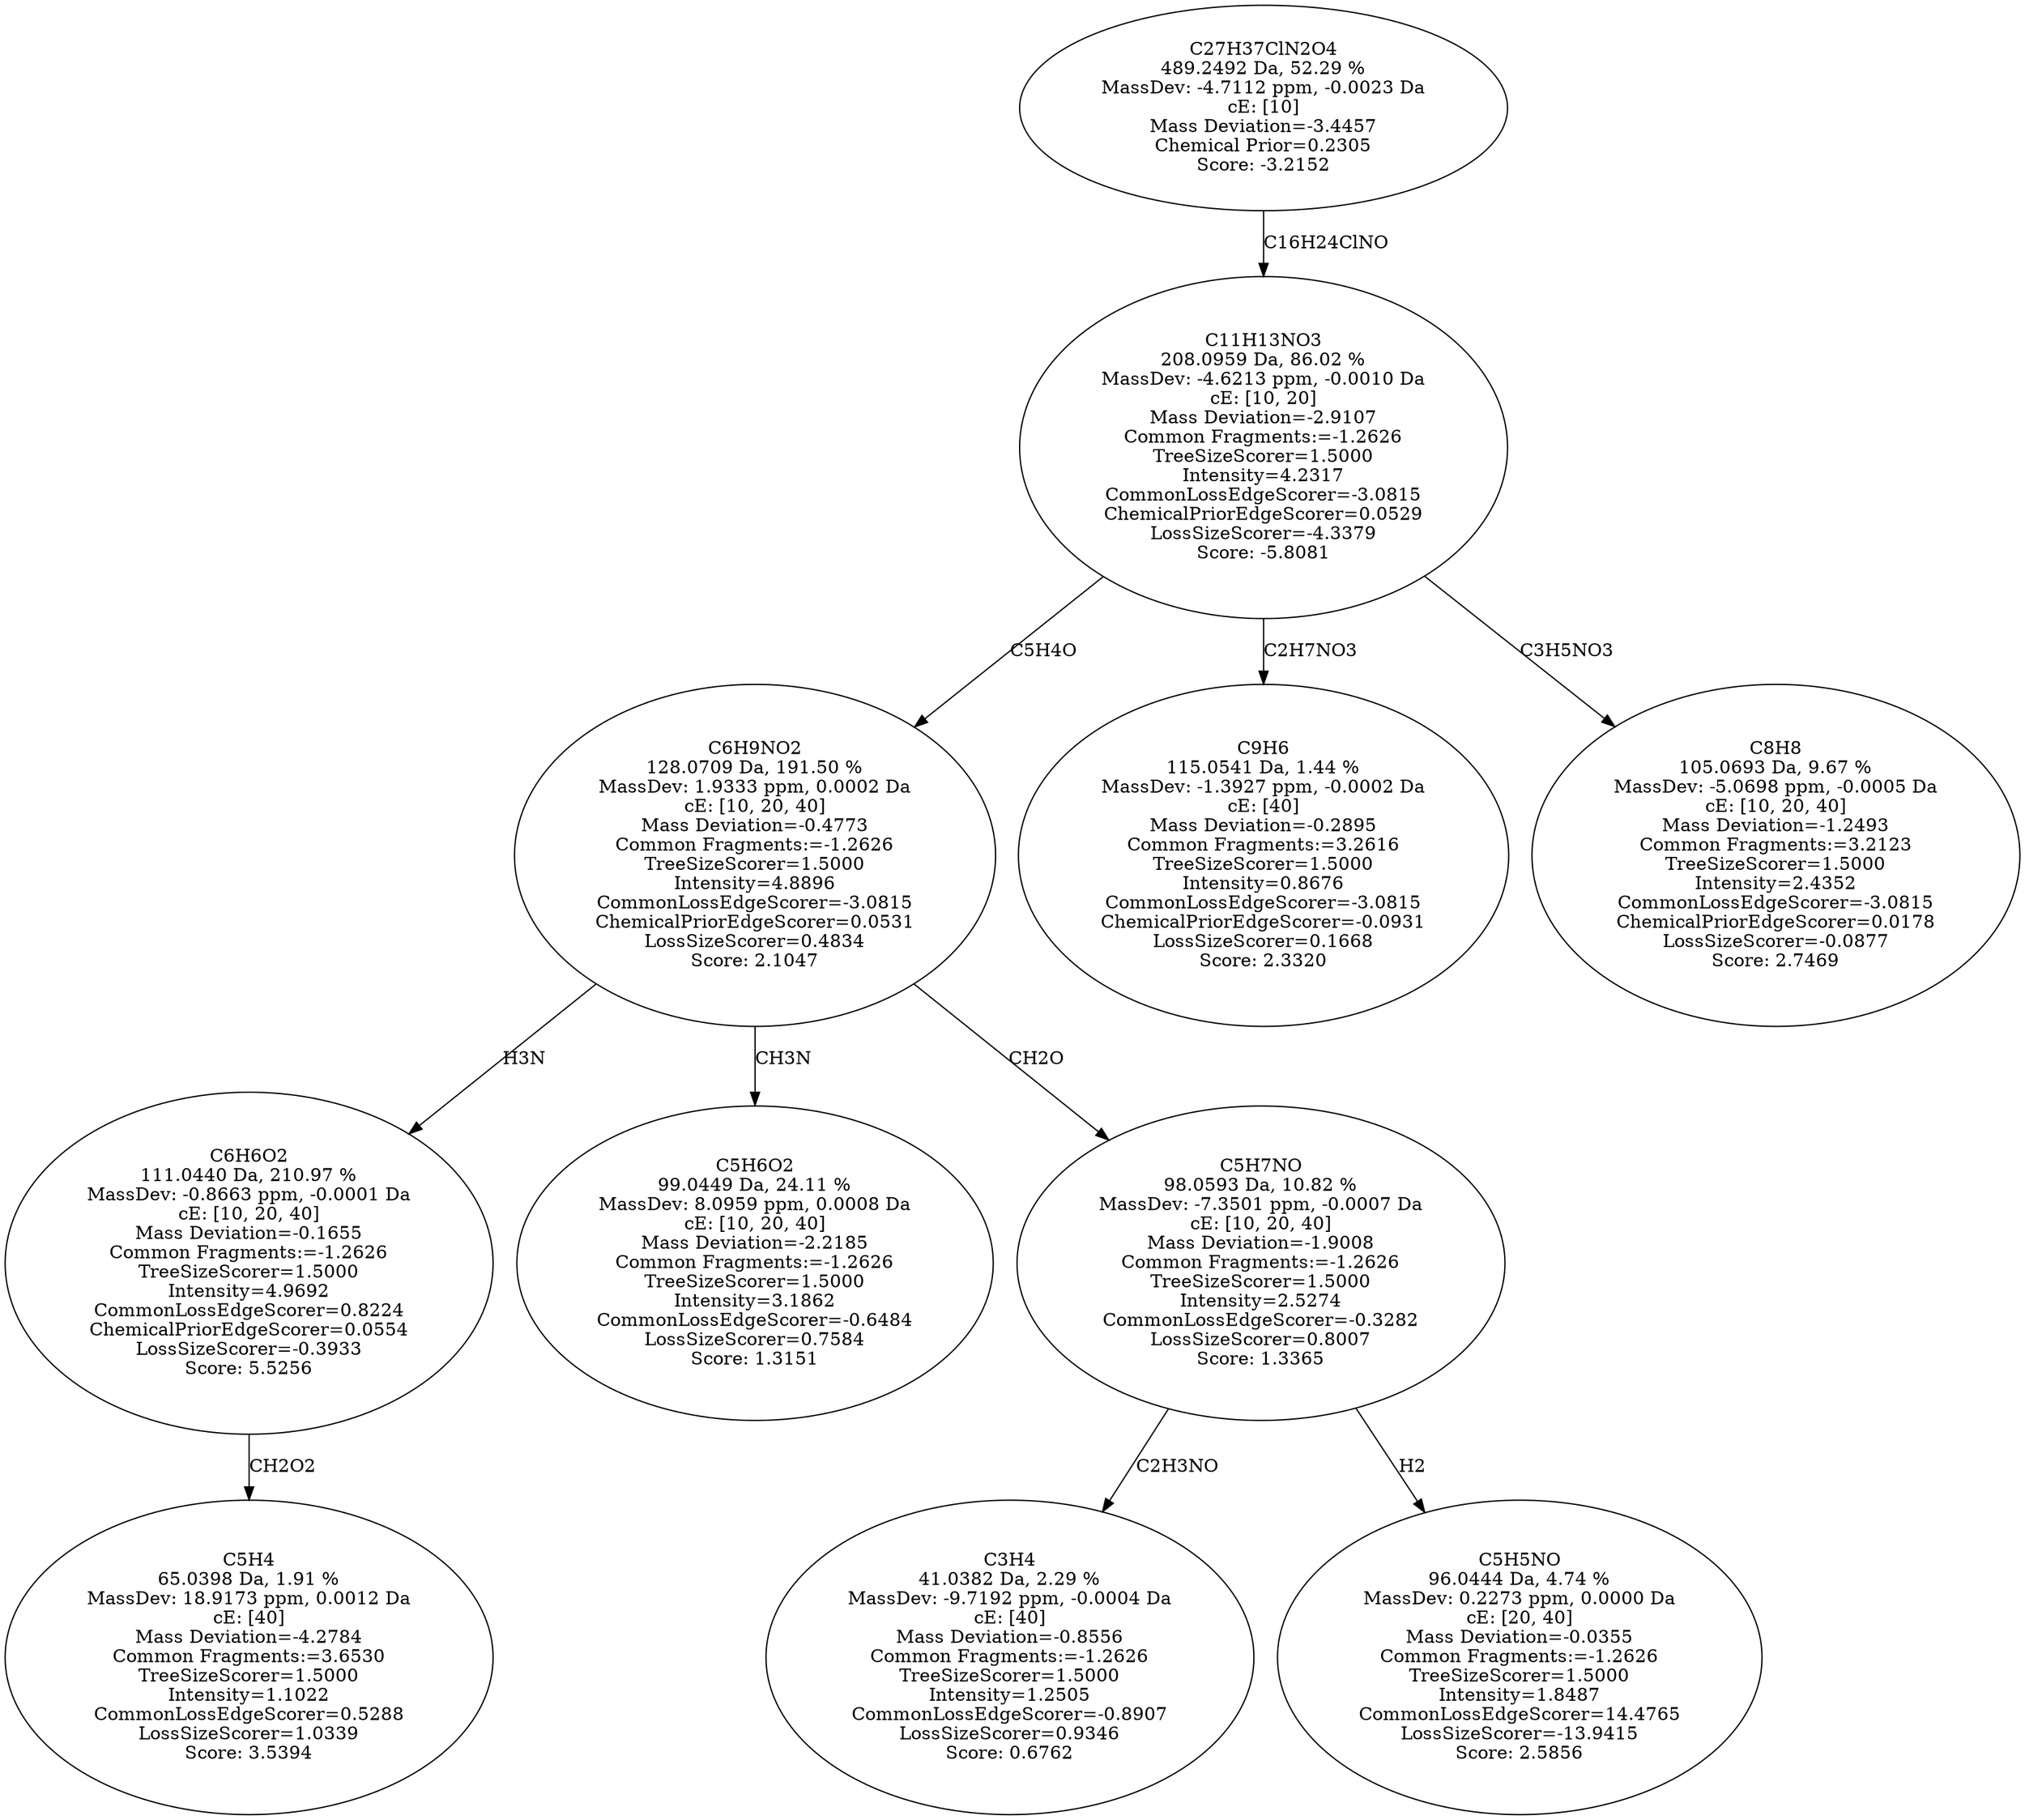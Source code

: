 strict digraph {
v1 [label="C5H4\n65.0398 Da, 1.91 %\nMassDev: 18.9173 ppm, 0.0012 Da\ncE: [40]\nMass Deviation=-4.2784\nCommon Fragments:=3.6530\nTreeSizeScorer=1.5000\nIntensity=1.1022\nCommonLossEdgeScorer=0.5288\nLossSizeScorer=1.0339\nScore: 3.5394"];
v2 [label="C6H6O2\n111.0440 Da, 210.97 %\nMassDev: -0.8663 ppm, -0.0001 Da\ncE: [10, 20, 40]\nMass Deviation=-0.1655\nCommon Fragments:=-1.2626\nTreeSizeScorer=1.5000\nIntensity=4.9692\nCommonLossEdgeScorer=0.8224\nChemicalPriorEdgeScorer=0.0554\nLossSizeScorer=-0.3933\nScore: 5.5256"];
v3 [label="C5H6O2\n99.0449 Da, 24.11 %\nMassDev: 8.0959 ppm, 0.0008 Da\ncE: [10, 20, 40]\nMass Deviation=-2.2185\nCommon Fragments:=-1.2626\nTreeSizeScorer=1.5000\nIntensity=3.1862\nCommonLossEdgeScorer=-0.6484\nLossSizeScorer=0.7584\nScore: 1.3151"];
v4 [label="C3H4\n41.0382 Da, 2.29 %\nMassDev: -9.7192 ppm, -0.0004 Da\ncE: [40]\nMass Deviation=-0.8556\nCommon Fragments:=-1.2626\nTreeSizeScorer=1.5000\nIntensity=1.2505\nCommonLossEdgeScorer=-0.8907\nLossSizeScorer=0.9346\nScore: 0.6762"];
v5 [label="C5H5NO\n96.0444 Da, 4.74 %\nMassDev: 0.2273 ppm, 0.0000 Da\ncE: [20, 40]\nMass Deviation=-0.0355\nCommon Fragments:=-1.2626\nTreeSizeScorer=1.5000\nIntensity=1.8487\nCommonLossEdgeScorer=14.4765\nLossSizeScorer=-13.9415\nScore: 2.5856"];
v6 [label="C5H7NO\n98.0593 Da, 10.82 %\nMassDev: -7.3501 ppm, -0.0007 Da\ncE: [10, 20, 40]\nMass Deviation=-1.9008\nCommon Fragments:=-1.2626\nTreeSizeScorer=1.5000\nIntensity=2.5274\nCommonLossEdgeScorer=-0.3282\nLossSizeScorer=0.8007\nScore: 1.3365"];
v7 [label="C6H9NO2\n128.0709 Da, 191.50 %\nMassDev: 1.9333 ppm, 0.0002 Da\ncE: [10, 20, 40]\nMass Deviation=-0.4773\nCommon Fragments:=-1.2626\nTreeSizeScorer=1.5000\nIntensity=4.8896\nCommonLossEdgeScorer=-3.0815\nChemicalPriorEdgeScorer=0.0531\nLossSizeScorer=0.4834\nScore: 2.1047"];
v8 [label="C9H6\n115.0541 Da, 1.44 %\nMassDev: -1.3927 ppm, -0.0002 Da\ncE: [40]\nMass Deviation=-0.2895\nCommon Fragments:=3.2616\nTreeSizeScorer=1.5000\nIntensity=0.8676\nCommonLossEdgeScorer=-3.0815\nChemicalPriorEdgeScorer=-0.0931\nLossSizeScorer=0.1668\nScore: 2.3320"];
v9 [label="C8H8\n105.0693 Da, 9.67 %\nMassDev: -5.0698 ppm, -0.0005 Da\ncE: [10, 20, 40]\nMass Deviation=-1.2493\nCommon Fragments:=3.2123\nTreeSizeScorer=1.5000\nIntensity=2.4352\nCommonLossEdgeScorer=-3.0815\nChemicalPriorEdgeScorer=0.0178\nLossSizeScorer=-0.0877\nScore: 2.7469"];
v10 [label="C11H13NO3\n208.0959 Da, 86.02 %\nMassDev: -4.6213 ppm, -0.0010 Da\ncE: [10, 20]\nMass Deviation=-2.9107\nCommon Fragments:=-1.2626\nTreeSizeScorer=1.5000\nIntensity=4.2317\nCommonLossEdgeScorer=-3.0815\nChemicalPriorEdgeScorer=0.0529\nLossSizeScorer=-4.3379\nScore: -5.8081"];
v11 [label="C27H37ClN2O4\n489.2492 Da, 52.29 %\nMassDev: -4.7112 ppm, -0.0023 Da\ncE: [10]\nMass Deviation=-3.4457\nChemical Prior=0.2305\nScore: -3.2152"];
v2 -> v1 [label="CH2O2"];
v7 -> v2 [label="H3N"];
v7 -> v3 [label="CH3N"];
v6 -> v4 [label="C2H3NO"];
v6 -> v5 [label="H2"];
v7 -> v6 [label="CH2O"];
v10 -> v7 [label="C5H4O"];
v10 -> v8 [label="C2H7NO3"];
v10 -> v9 [label="C3H5NO3"];
v11 -> v10 [label="C16H24ClNO"];
}